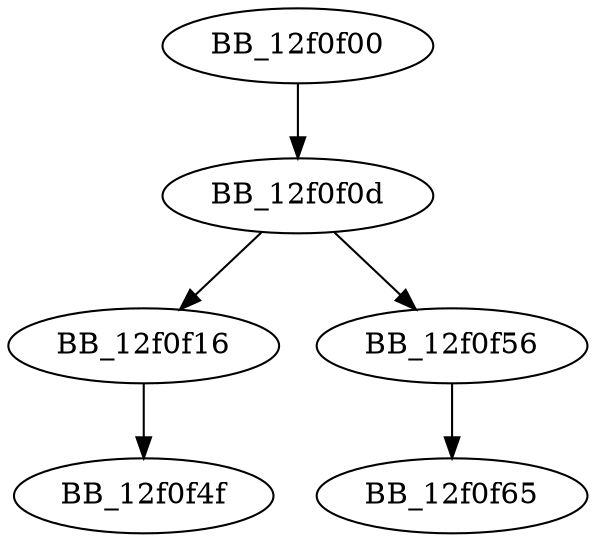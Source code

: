DiGraph sub_12F0F00{
BB_12f0f00->BB_12f0f0d
BB_12f0f0d->BB_12f0f16
BB_12f0f0d->BB_12f0f56
BB_12f0f16->BB_12f0f4f
BB_12f0f56->BB_12f0f65
}
